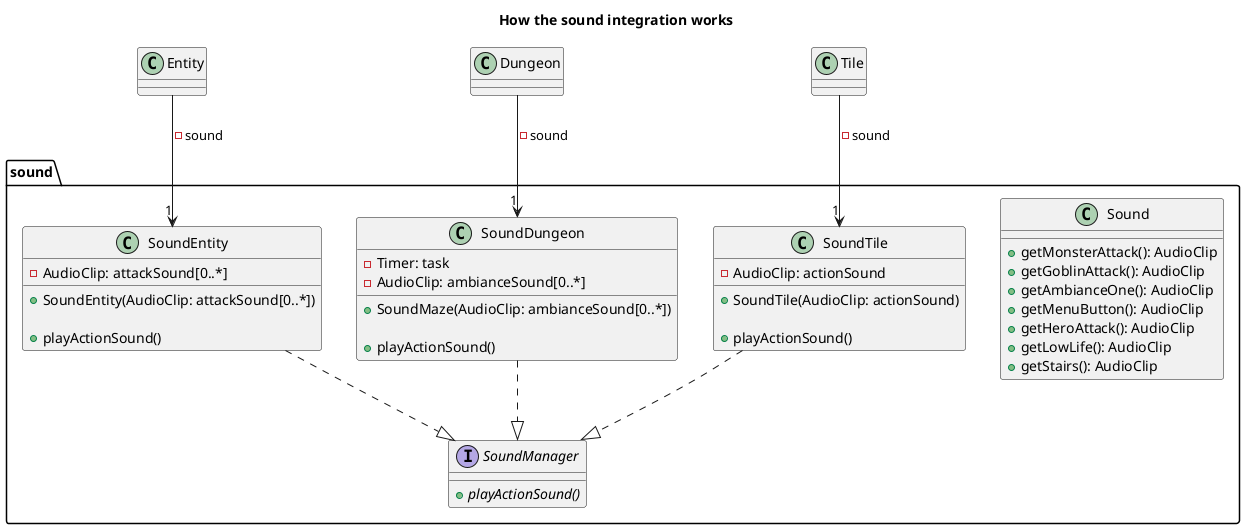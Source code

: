 @startuml

title How the sound integration works

package sound{

    class Sound{
        + getMonsterAttack(): AudioClip
        + getGoblinAttack(): AudioClip
        + getAmbianceOne(): AudioClip
        + getMenuButton(): AudioClip
        + getHeroAttack(): AudioClip
        + getLowLife(): AudioClip
        + getStairs(): AudioClip
    }

    class SoundEntity{
        - AudioClip: attackSound[0..*]

        + SoundEntity(AudioClip: attackSound[0..*])

        + playActionSound()
    }


    class SoundTile{
        - AudioClip: actionSound
        + SoundTile(AudioClip: actionSound)

        + playActionSound()
    }

    class SoundDungeon{
        - Timer: task
        - AudioClip: ambianceSound[0..*]

        + SoundMaze(AudioClip: ambianceSound[0..*])

        + playActionSound()
    }

    interface SoundManager{
        + {abstract} playActionSound()
    }
}

class Entity{

}

class Dungeon{

}

class Tile{

}

Entity --> "1" SoundEntity: -sound
Tile --> "1" SoundTile: -sound
Dungeon --> "1" SoundDungeon: -sound

SoundEntity ..|> SoundManager
SoundDungeon ..|> SoundManager
SoundTile ..|> SoundManager

@enduml